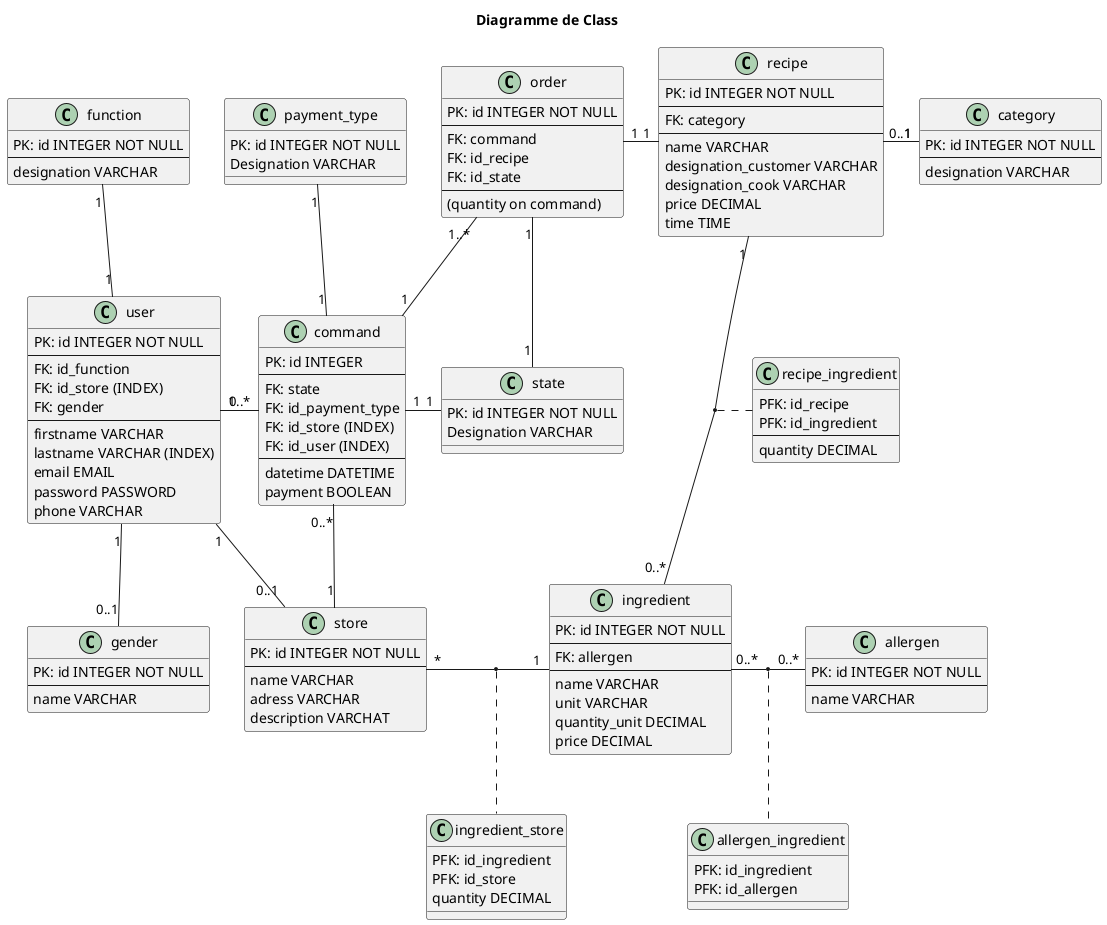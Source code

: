 @startuml 7_RelationalModel
title Diagramme de Class

class user{
    PK: id INTEGER NOT NULL
    --
    FK: id_function
    FK: id_store (INDEX)
    FK: gender
    --
    firstname VARCHAR
    lastname VARCHAR (INDEX)
    email EMAIL
    password PASSWORD
    phone VARCHAR
}

class gender {
    PK: id INTEGER NOT NULL
    --
    name VARCHAR
}

class function {
    PK: id INTEGER NOT NULL
    --
    designation VARCHAR
}

class command{
    PK: id INTEGER
    --
    FK: state
    FK: id_payment_type
    FK: id_store (INDEX)
    FK: id_user (INDEX)
    --
    datetime DATETIME
    payment BOOLEAN
}

class state {
    PK: id INTEGER NOT NULL
    Designation VARCHAR
}

class payment_type {
    PK: id INTEGER NOT NULL
    Designation VARCHAR
}

class order{
    PK: id INTEGER NOT NULL
    --
    FK: command
    FK: id_recipe
    FK: id_state
    --
    (quantity on command)
}

class recipe{
    PK: id INTEGER NOT NULL
    --
    FK: category
    --
    name VARCHAR
    designation_customer VARCHAR
    designation_cook VARCHAR
    price DECIMAL
    time TIME
}

class category {
    PK: id INTEGER NOT NULL
    --
    designation VARCHAR
}

class ingredient{
    PK: id INTEGER NOT NULL
    --
    FK: allergen
    --
    name VARCHAR
    unit VARCHAR
    quantity_unit DECIMAL
    price DECIMAL
}

class allergen{
    PK: id INTEGER NOT NULL
    --
    name VARCHAR
}

class store{
    PK: id INTEGER NOT NULL
    --
    name VARCHAR
    adress VARCHAR
    description VARCHAT
}

class ingredient_store {
    PFK: id_ingredient
    PFK: id_store
    quantity DECIMAL
}

class recipe_ingredient{
    PFK: id_recipe
    PFK: id_ingredient
    --
    quantity DECIMAL
}

class allergen_ingredient {
    PFK: id_ingredient
    PFK: id_allergen
}

store "*" - "1" ingredient
(store, ingredient) .. ingredient_store
ingredient "0..*" - "0..*" allergen
(ingredient, allergen) .. allergen_ingredient
recipe "1" -- "0..*" ingredient
(recipe, ingredient) . recipe_ingredient


order "1" - "1" recipe
order "1..*" -- "1" command
user "1" - "0..*" command
command "0..*" -- "1" store
user "1" -- "0..1" store
function "1" -- "1" user
command "1" - "1" state
order "1" - "1" state
user "1" -- "0..1" gender
payment_type "1" -- "1" command
recipe "0..1" - "1" category

@enduml